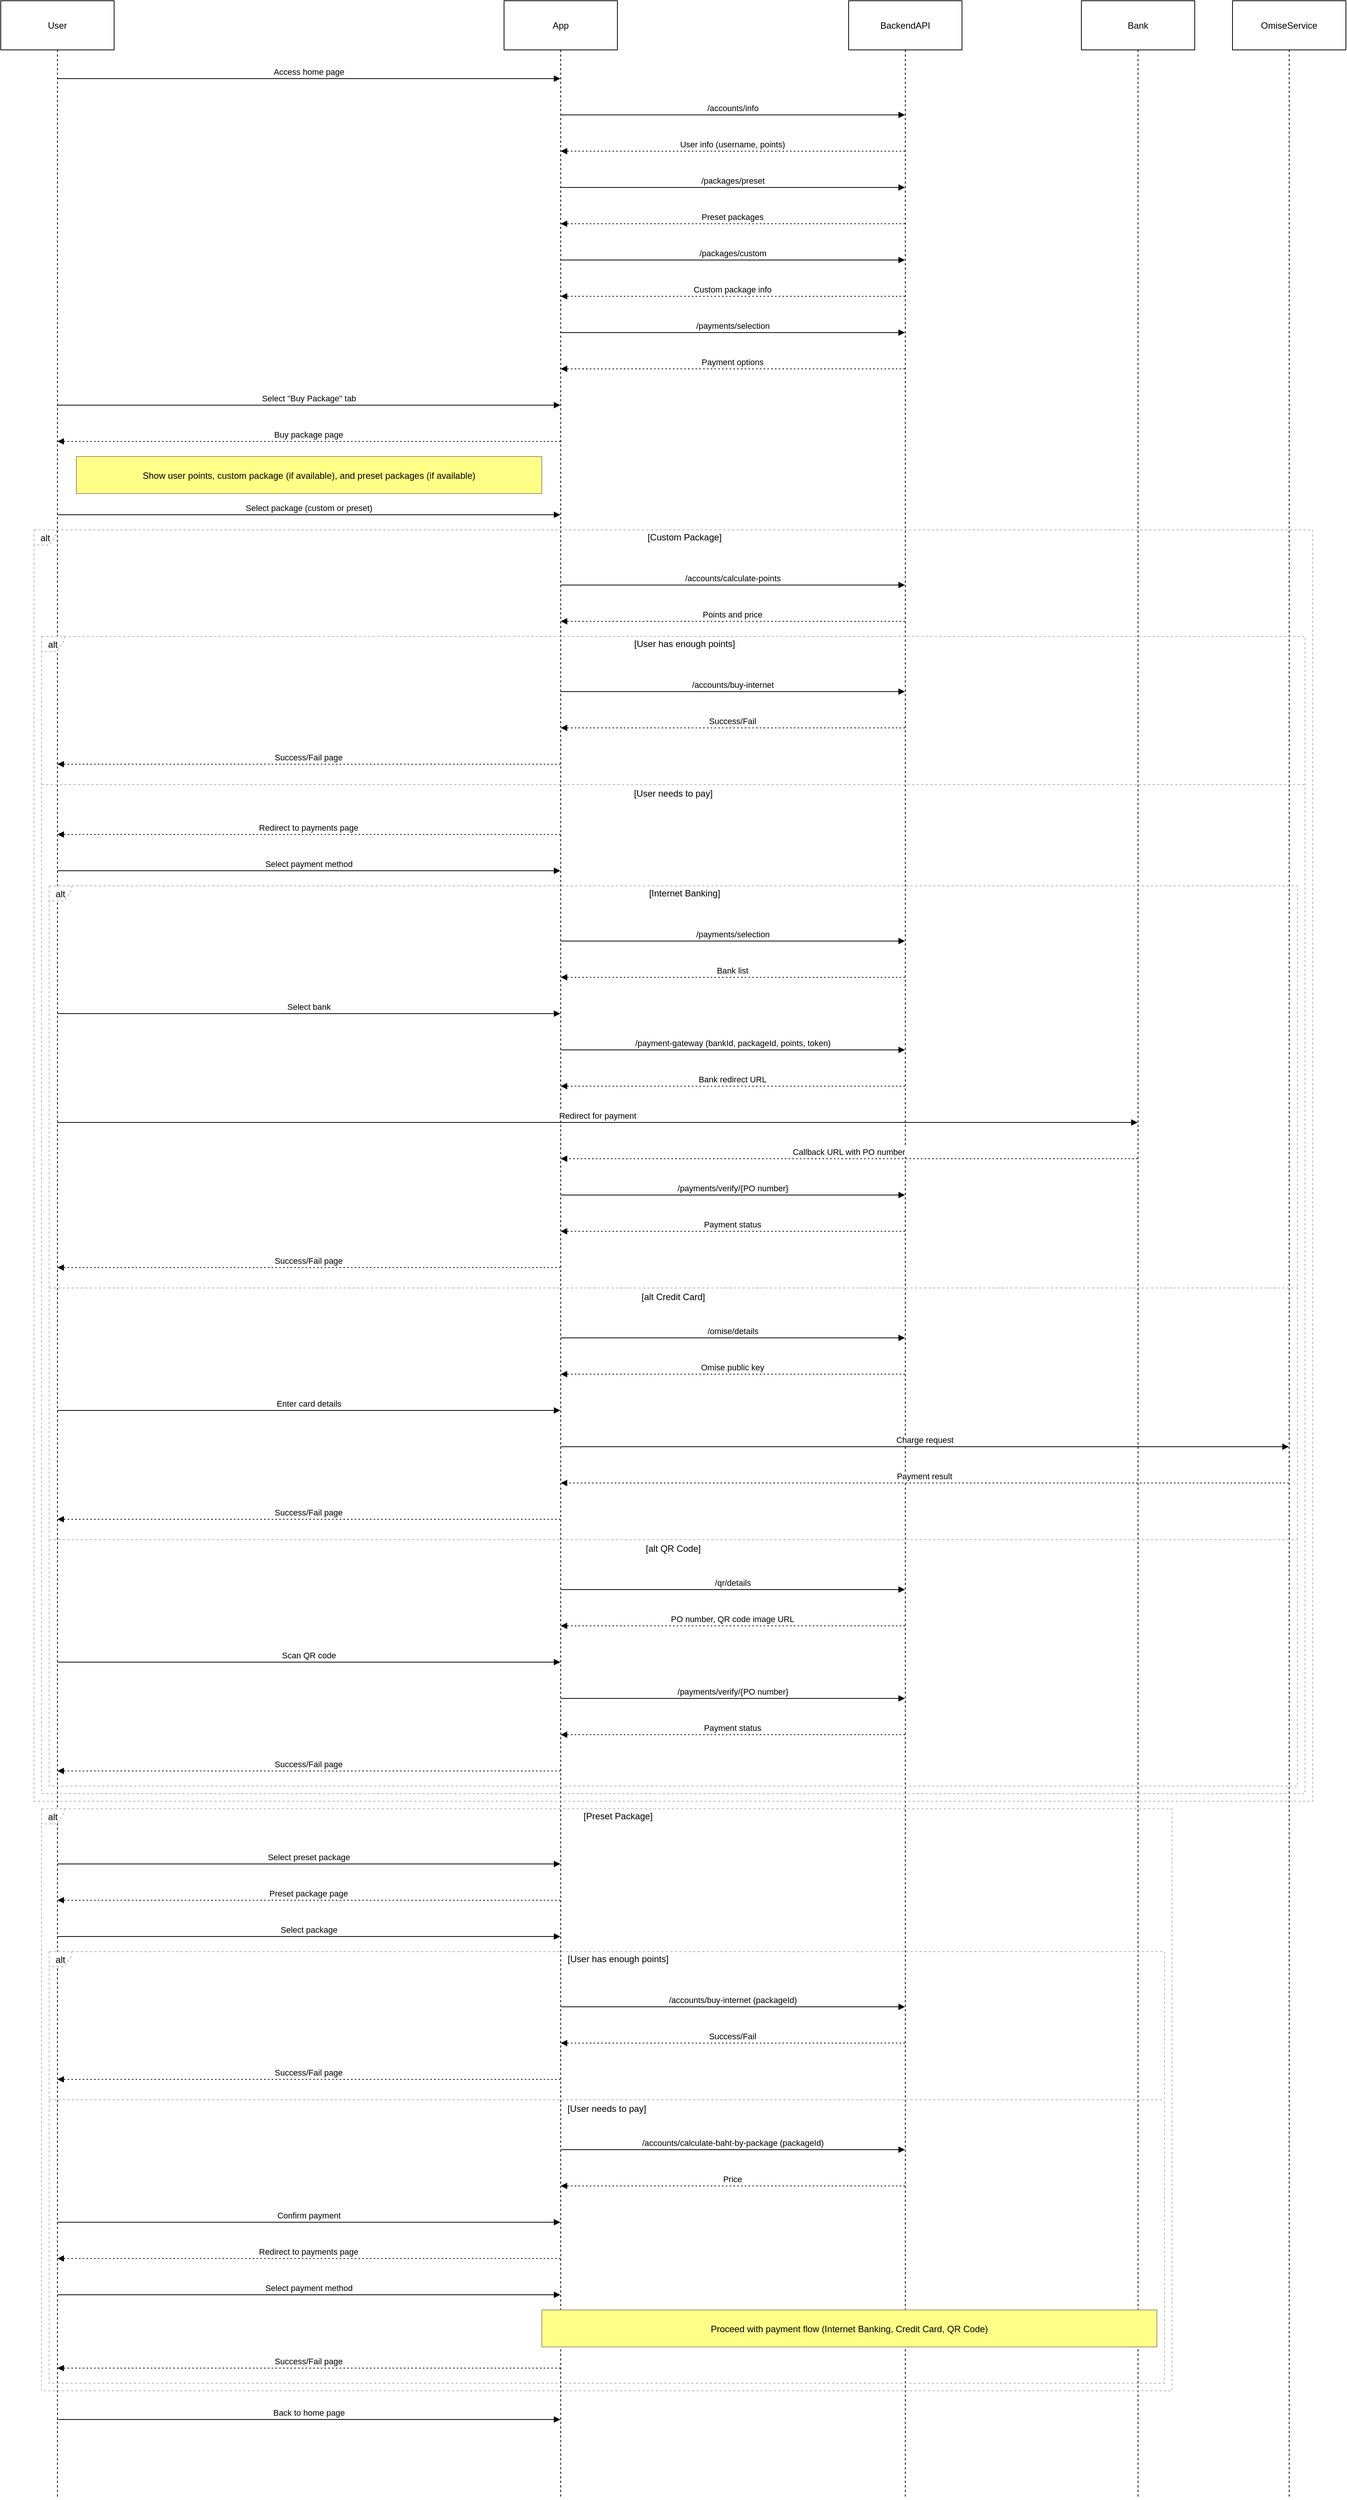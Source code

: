 <mxfile version="24.5.4" type="github">
  <diagram name="Page-1" id="KnThxhG99cjD2mGlex-I">
    <mxGraphModel dx="1706" dy="766" grid="1" gridSize="10" guides="1" tooltips="1" connect="1" arrows="1" fold="1" page="1" pageScale="1" pageWidth="850" pageHeight="1100" math="0" shadow="0">
      <root>
        <mxCell id="0" />
        <mxCell id="1" parent="0" />
        <mxCell id="pV6QiHmMslMsgFd1vRcu-1" value="User" style="shape=umlLifeline;perimeter=lifelinePerimeter;whiteSpace=wrap;container=1;dropTarget=0;collapsible=0;recursiveResize=0;outlineConnect=0;portConstraint=eastwest;newEdgeStyle={&quot;edgeStyle&quot;:&quot;elbowEdgeStyle&quot;,&quot;elbow&quot;:&quot;vertical&quot;,&quot;curved&quot;:0,&quot;rounded&quot;:0};size=65;" vertex="1" parent="1">
          <mxGeometry x="20" y="20" width="150" height="3305" as="geometry" />
        </mxCell>
        <mxCell id="pV6QiHmMslMsgFd1vRcu-2" value="App" style="shape=umlLifeline;perimeter=lifelinePerimeter;whiteSpace=wrap;container=1;dropTarget=0;collapsible=0;recursiveResize=0;outlineConnect=0;portConstraint=eastwest;newEdgeStyle={&quot;edgeStyle&quot;:&quot;elbowEdgeStyle&quot;,&quot;elbow&quot;:&quot;vertical&quot;,&quot;curved&quot;:0,&quot;rounded&quot;:0};size=65;" vertex="1" parent="1">
          <mxGeometry x="686" y="20" width="150" height="3305" as="geometry" />
        </mxCell>
        <mxCell id="pV6QiHmMslMsgFd1vRcu-3" value="BackendAPI" style="shape=umlLifeline;perimeter=lifelinePerimeter;whiteSpace=wrap;container=1;dropTarget=0;collapsible=0;recursiveResize=0;outlineConnect=0;portConstraint=eastwest;newEdgeStyle={&quot;edgeStyle&quot;:&quot;elbowEdgeStyle&quot;,&quot;elbow&quot;:&quot;vertical&quot;,&quot;curved&quot;:0,&quot;rounded&quot;:0};size=65;" vertex="1" parent="1">
          <mxGeometry x="1142" y="20" width="150" height="3305" as="geometry" />
        </mxCell>
        <mxCell id="pV6QiHmMslMsgFd1vRcu-4" value="Bank" style="shape=umlLifeline;perimeter=lifelinePerimeter;whiteSpace=wrap;container=1;dropTarget=0;collapsible=0;recursiveResize=0;outlineConnect=0;portConstraint=eastwest;newEdgeStyle={&quot;edgeStyle&quot;:&quot;elbowEdgeStyle&quot;,&quot;elbow&quot;:&quot;vertical&quot;,&quot;curved&quot;:0,&quot;rounded&quot;:0};size=65;" vertex="1" parent="1">
          <mxGeometry x="1450" y="20" width="150" height="3305" as="geometry" />
        </mxCell>
        <mxCell id="pV6QiHmMslMsgFd1vRcu-5" value="OmiseService" style="shape=umlLifeline;perimeter=lifelinePerimeter;whiteSpace=wrap;container=1;dropTarget=0;collapsible=0;recursiveResize=0;outlineConnect=0;portConstraint=eastwest;newEdgeStyle={&quot;edgeStyle&quot;:&quot;elbowEdgeStyle&quot;,&quot;elbow&quot;:&quot;vertical&quot;,&quot;curved&quot;:0,&quot;rounded&quot;:0};size=65;" vertex="1" parent="1">
          <mxGeometry x="1650" y="20" width="150" height="3305" as="geometry" />
        </mxCell>
        <mxCell id="pV6QiHmMslMsgFd1vRcu-6" value="alt" style="shape=umlFrame;dashed=1;pointerEvents=0;dropTarget=0;strokeColor=#B3B3B3;height=20;width=30" vertex="1" parent="1">
          <mxGeometry x="84" y="1191" width="1652" height="1191" as="geometry" />
        </mxCell>
        <mxCell id="pV6QiHmMslMsgFd1vRcu-7" value="[Internet Banking]" style="text;strokeColor=none;fillColor=none;align=center;verticalAlign=middle;whiteSpace=wrap;" vertex="1" parent="pV6QiHmMslMsgFd1vRcu-6">
          <mxGeometry x="30" width="1622" height="20" as="geometry" />
        </mxCell>
        <mxCell id="pV6QiHmMslMsgFd1vRcu-8" value="[alt Credit Card]" style="shape=line;dashed=1;whiteSpace=wrap;verticalAlign=top;labelPosition=center;verticalLabelPosition=middle;align=center;strokeColor=#B3B3B3;" vertex="1" parent="pV6QiHmMslMsgFd1vRcu-6">
          <mxGeometry y="530" width="1652" height="4" as="geometry" />
        </mxCell>
        <mxCell id="pV6QiHmMslMsgFd1vRcu-9" value="[alt QR Code]" style="shape=line;dashed=1;whiteSpace=wrap;verticalAlign=top;labelPosition=center;verticalLabelPosition=middle;align=center;strokeColor=#B3B3B3;" vertex="1" parent="pV6QiHmMslMsgFd1vRcu-6">
          <mxGeometry y="863" width="1652" height="4" as="geometry" />
        </mxCell>
        <mxCell id="pV6QiHmMslMsgFd1vRcu-10" value="alt" style="shape=umlFrame;dashed=1;pointerEvents=0;dropTarget=0;strokeColor=#B3B3B3;height=20;width=30" vertex="1" parent="1">
          <mxGeometry x="74" y="861" width="1672" height="1531" as="geometry" />
        </mxCell>
        <mxCell id="pV6QiHmMslMsgFd1vRcu-11" value="[User has enough points]" style="text;strokeColor=none;fillColor=none;align=center;verticalAlign=middle;whiteSpace=wrap;" vertex="1" parent="pV6QiHmMslMsgFd1vRcu-10">
          <mxGeometry x="30" width="1642" height="20" as="geometry" />
        </mxCell>
        <mxCell id="pV6QiHmMslMsgFd1vRcu-12" value="[User needs to pay]" style="shape=line;dashed=1;whiteSpace=wrap;verticalAlign=top;labelPosition=center;verticalLabelPosition=middle;align=center;strokeColor=#B3B3B3;" vertex="1" parent="pV6QiHmMslMsgFd1vRcu-10">
          <mxGeometry y="194" width="1672" height="4" as="geometry" />
        </mxCell>
        <mxCell id="pV6QiHmMslMsgFd1vRcu-13" value="alt" style="shape=umlFrame;dashed=1;pointerEvents=0;dropTarget=0;strokeColor=#B3B3B3;height=20;width=30" vertex="1" parent="1">
          <mxGeometry x="64" y="720" width="1692" height="1682" as="geometry" />
        </mxCell>
        <mxCell id="pV6QiHmMslMsgFd1vRcu-14" value="[Custom Package]" style="text;strokeColor=none;fillColor=none;align=center;verticalAlign=middle;whiteSpace=wrap;" vertex="1" parent="pV6QiHmMslMsgFd1vRcu-13">
          <mxGeometry x="30" width="1662" height="20" as="geometry" />
        </mxCell>
        <mxCell id="pV6QiHmMslMsgFd1vRcu-15" value="alt" style="shape=umlFrame;dashed=1;pointerEvents=0;dropTarget=0;strokeColor=#B3B3B3;height=20;width=30" vertex="1" parent="1">
          <mxGeometry x="84" y="2601" width="1476" height="571" as="geometry" />
        </mxCell>
        <mxCell id="pV6QiHmMslMsgFd1vRcu-16" value="[User has enough points]" style="text;strokeColor=none;fillColor=none;align=center;verticalAlign=middle;whiteSpace=wrap;" vertex="1" parent="pV6QiHmMslMsgFd1vRcu-15">
          <mxGeometry x="30" width="1446" height="20" as="geometry" />
        </mxCell>
        <mxCell id="pV6QiHmMslMsgFd1vRcu-17" value="[User needs to pay]" style="shape=line;dashed=1;whiteSpace=wrap;verticalAlign=top;labelPosition=center;verticalLabelPosition=middle;align=center;strokeColor=#B3B3B3;" vertex="1" parent="pV6QiHmMslMsgFd1vRcu-15">
          <mxGeometry y="194" width="1476" height="4" as="geometry" />
        </mxCell>
        <mxCell id="pV6QiHmMslMsgFd1vRcu-18" value="alt" style="shape=umlFrame;dashed=1;pointerEvents=0;dropTarget=0;strokeColor=#B3B3B3;height=20;width=30" vertex="1" parent="1">
          <mxGeometry x="74" y="2412" width="1496" height="770" as="geometry" />
        </mxCell>
        <mxCell id="pV6QiHmMslMsgFd1vRcu-19" value="[Preset Package]" style="text;strokeColor=none;fillColor=none;align=center;verticalAlign=middle;whiteSpace=wrap;" vertex="1" parent="pV6QiHmMslMsgFd1vRcu-18">
          <mxGeometry x="30" width="1466" height="20" as="geometry" />
        </mxCell>
        <mxCell id="pV6QiHmMslMsgFd1vRcu-20" value="Access home page" style="verticalAlign=bottom;endArrow=block;edgeStyle=elbowEdgeStyle;elbow=vertical;curved=0;rounded=0;" edge="1" parent="1" source="pV6QiHmMslMsgFd1vRcu-1" target="pV6QiHmMslMsgFd1vRcu-2">
          <mxGeometry relative="1" as="geometry">
            <Array as="points">
              <mxPoint x="437" y="123" />
            </Array>
          </mxGeometry>
        </mxCell>
        <mxCell id="pV6QiHmMslMsgFd1vRcu-21" value="/accounts/info" style="verticalAlign=bottom;endArrow=block;edgeStyle=elbowEdgeStyle;elbow=vertical;curved=0;rounded=0;" edge="1" parent="1" source="pV6QiHmMslMsgFd1vRcu-2" target="pV6QiHmMslMsgFd1vRcu-3">
          <mxGeometry relative="1" as="geometry">
            <Array as="points">
              <mxPoint x="998" y="171" />
            </Array>
          </mxGeometry>
        </mxCell>
        <mxCell id="pV6QiHmMslMsgFd1vRcu-22" value="User info (username, points)" style="verticalAlign=bottom;endArrow=block;edgeStyle=elbowEdgeStyle;elbow=vertical;curved=0;rounded=0;dashed=1;dashPattern=2 3;" edge="1" parent="1" source="pV6QiHmMslMsgFd1vRcu-3" target="pV6QiHmMslMsgFd1vRcu-2">
          <mxGeometry relative="1" as="geometry">
            <Array as="points">
              <mxPoint x="1001" y="219" />
            </Array>
          </mxGeometry>
        </mxCell>
        <mxCell id="pV6QiHmMslMsgFd1vRcu-23" value="/packages/preset" style="verticalAlign=bottom;endArrow=block;edgeStyle=elbowEdgeStyle;elbow=vertical;curved=0;rounded=0;" edge="1" parent="1" source="pV6QiHmMslMsgFd1vRcu-2" target="pV6QiHmMslMsgFd1vRcu-3">
          <mxGeometry relative="1" as="geometry">
            <Array as="points">
              <mxPoint x="998" y="267" />
            </Array>
          </mxGeometry>
        </mxCell>
        <mxCell id="pV6QiHmMslMsgFd1vRcu-24" value="Preset packages" style="verticalAlign=bottom;endArrow=block;edgeStyle=elbowEdgeStyle;elbow=vertical;curved=0;rounded=0;dashed=1;dashPattern=2 3;" edge="1" parent="1" source="pV6QiHmMslMsgFd1vRcu-3" target="pV6QiHmMslMsgFd1vRcu-2">
          <mxGeometry relative="1" as="geometry">
            <Array as="points">
              <mxPoint x="1001" y="315" />
            </Array>
          </mxGeometry>
        </mxCell>
        <mxCell id="pV6QiHmMslMsgFd1vRcu-25" value="/packages/custom" style="verticalAlign=bottom;endArrow=block;edgeStyle=elbowEdgeStyle;elbow=vertical;curved=0;rounded=0;" edge="1" parent="1" source="pV6QiHmMslMsgFd1vRcu-2" target="pV6QiHmMslMsgFd1vRcu-3">
          <mxGeometry relative="1" as="geometry">
            <Array as="points">
              <mxPoint x="998" y="363" />
            </Array>
          </mxGeometry>
        </mxCell>
        <mxCell id="pV6QiHmMslMsgFd1vRcu-26" value="Custom package info" style="verticalAlign=bottom;endArrow=block;edgeStyle=elbowEdgeStyle;elbow=vertical;curved=0;rounded=0;dashed=1;dashPattern=2 3;" edge="1" parent="1" source="pV6QiHmMslMsgFd1vRcu-3" target="pV6QiHmMslMsgFd1vRcu-2">
          <mxGeometry relative="1" as="geometry">
            <Array as="points">
              <mxPoint x="1001" y="411" />
            </Array>
          </mxGeometry>
        </mxCell>
        <mxCell id="pV6QiHmMslMsgFd1vRcu-27" value="/payments/selection" style="verticalAlign=bottom;endArrow=block;edgeStyle=elbowEdgeStyle;elbow=vertical;curved=0;rounded=0;" edge="1" parent="1" source="pV6QiHmMslMsgFd1vRcu-2" target="pV6QiHmMslMsgFd1vRcu-3">
          <mxGeometry relative="1" as="geometry">
            <Array as="points">
              <mxPoint x="998" y="459" />
            </Array>
          </mxGeometry>
        </mxCell>
        <mxCell id="pV6QiHmMslMsgFd1vRcu-28" value="Payment options" style="verticalAlign=bottom;endArrow=block;edgeStyle=elbowEdgeStyle;elbow=vertical;curved=0;rounded=0;dashed=1;dashPattern=2 3;" edge="1" parent="1" source="pV6QiHmMslMsgFd1vRcu-3" target="pV6QiHmMslMsgFd1vRcu-2">
          <mxGeometry relative="1" as="geometry">
            <Array as="points">
              <mxPoint x="1001" y="507" />
            </Array>
          </mxGeometry>
        </mxCell>
        <mxCell id="pV6QiHmMslMsgFd1vRcu-29" value="Select &quot;Buy Package&quot; tab" style="verticalAlign=bottom;endArrow=block;edgeStyle=elbowEdgeStyle;elbow=vertical;curved=0;rounded=0;" edge="1" parent="1" source="pV6QiHmMslMsgFd1vRcu-1" target="pV6QiHmMslMsgFd1vRcu-2">
          <mxGeometry relative="1" as="geometry">
            <Array as="points">
              <mxPoint x="437" y="555" />
            </Array>
          </mxGeometry>
        </mxCell>
        <mxCell id="pV6QiHmMslMsgFd1vRcu-30" value="Buy package page" style="verticalAlign=bottom;endArrow=block;edgeStyle=elbowEdgeStyle;elbow=vertical;curved=0;rounded=0;dashed=1;dashPattern=2 3;" edge="1" parent="1" source="pV6QiHmMslMsgFd1vRcu-2" target="pV6QiHmMslMsgFd1vRcu-1">
          <mxGeometry relative="1" as="geometry">
            <Array as="points">
              <mxPoint x="440" y="603" />
            </Array>
          </mxGeometry>
        </mxCell>
        <mxCell id="pV6QiHmMslMsgFd1vRcu-31" value="Select package (custom or preset)" style="verticalAlign=bottom;endArrow=block;edgeStyle=elbowEdgeStyle;elbow=vertical;curved=0;rounded=0;" edge="1" parent="1" source="pV6QiHmMslMsgFd1vRcu-1" target="pV6QiHmMslMsgFd1vRcu-2">
          <mxGeometry relative="1" as="geometry">
            <Array as="points">
              <mxPoint x="437" y="700" />
            </Array>
          </mxGeometry>
        </mxCell>
        <mxCell id="pV6QiHmMslMsgFd1vRcu-32" value="/accounts/calculate-points" style="verticalAlign=bottom;endArrow=block;edgeStyle=elbowEdgeStyle;elbow=vertical;curved=0;rounded=0;" edge="1" parent="1" source="pV6QiHmMslMsgFd1vRcu-2" target="pV6QiHmMslMsgFd1vRcu-3">
          <mxGeometry relative="1" as="geometry">
            <Array as="points">
              <mxPoint x="998" y="793" />
            </Array>
          </mxGeometry>
        </mxCell>
        <mxCell id="pV6QiHmMslMsgFd1vRcu-33" value="Points and price" style="verticalAlign=bottom;endArrow=block;edgeStyle=elbowEdgeStyle;elbow=vertical;curved=0;rounded=0;dashed=1;dashPattern=2 3;" edge="1" parent="1" source="pV6QiHmMslMsgFd1vRcu-3" target="pV6QiHmMslMsgFd1vRcu-2">
          <mxGeometry relative="1" as="geometry">
            <Array as="points">
              <mxPoint x="1001" y="841" />
            </Array>
          </mxGeometry>
        </mxCell>
        <mxCell id="pV6QiHmMslMsgFd1vRcu-34" value="/accounts/buy-internet" style="verticalAlign=bottom;endArrow=block;edgeStyle=elbowEdgeStyle;elbow=vertical;curved=0;rounded=0;" edge="1" parent="1" source="pV6QiHmMslMsgFd1vRcu-2" target="pV6QiHmMslMsgFd1vRcu-3">
          <mxGeometry relative="1" as="geometry">
            <Array as="points">
              <mxPoint x="998" y="934" />
            </Array>
          </mxGeometry>
        </mxCell>
        <mxCell id="pV6QiHmMslMsgFd1vRcu-35" value="Success/Fail" style="verticalAlign=bottom;endArrow=block;edgeStyle=elbowEdgeStyle;elbow=vertical;curved=0;rounded=0;dashed=1;dashPattern=2 3;" edge="1" parent="1" source="pV6QiHmMslMsgFd1vRcu-3" target="pV6QiHmMslMsgFd1vRcu-2">
          <mxGeometry relative="1" as="geometry">
            <Array as="points">
              <mxPoint x="1001" y="982" />
            </Array>
          </mxGeometry>
        </mxCell>
        <mxCell id="pV6QiHmMslMsgFd1vRcu-36" value="Success/Fail page" style="verticalAlign=bottom;endArrow=block;edgeStyle=elbowEdgeStyle;elbow=vertical;curved=0;rounded=0;dashed=1;dashPattern=2 3;" edge="1" parent="1" source="pV6QiHmMslMsgFd1vRcu-2" target="pV6QiHmMslMsgFd1vRcu-1">
          <mxGeometry relative="1" as="geometry">
            <Array as="points">
              <mxPoint x="440" y="1030" />
            </Array>
          </mxGeometry>
        </mxCell>
        <mxCell id="pV6QiHmMslMsgFd1vRcu-37" value="Redirect to payments page" style="verticalAlign=bottom;endArrow=block;edgeStyle=elbowEdgeStyle;elbow=vertical;curved=0;rounded=0;dashed=1;dashPattern=2 3;" edge="1" parent="1" source="pV6QiHmMslMsgFd1vRcu-2" target="pV6QiHmMslMsgFd1vRcu-1">
          <mxGeometry relative="1" as="geometry">
            <Array as="points">
              <mxPoint x="440" y="1123" />
            </Array>
          </mxGeometry>
        </mxCell>
        <mxCell id="pV6QiHmMslMsgFd1vRcu-38" value="Select payment method" style="verticalAlign=bottom;endArrow=block;edgeStyle=elbowEdgeStyle;elbow=vertical;curved=0;rounded=0;" edge="1" parent="1" source="pV6QiHmMslMsgFd1vRcu-1" target="pV6QiHmMslMsgFd1vRcu-2">
          <mxGeometry relative="1" as="geometry">
            <Array as="points">
              <mxPoint x="437" y="1171" />
            </Array>
          </mxGeometry>
        </mxCell>
        <mxCell id="pV6QiHmMslMsgFd1vRcu-39" value="/payments/selection" style="verticalAlign=bottom;endArrow=block;edgeStyle=elbowEdgeStyle;elbow=vertical;curved=0;rounded=0;" edge="1" parent="1" source="pV6QiHmMslMsgFd1vRcu-2" target="pV6QiHmMslMsgFd1vRcu-3">
          <mxGeometry relative="1" as="geometry">
            <Array as="points">
              <mxPoint x="998" y="1264" />
            </Array>
          </mxGeometry>
        </mxCell>
        <mxCell id="pV6QiHmMslMsgFd1vRcu-40" value="Bank list" style="verticalAlign=bottom;endArrow=block;edgeStyle=elbowEdgeStyle;elbow=vertical;curved=0;rounded=0;dashed=1;dashPattern=2 3;" edge="1" parent="1" source="pV6QiHmMslMsgFd1vRcu-3" target="pV6QiHmMslMsgFd1vRcu-2">
          <mxGeometry relative="1" as="geometry">
            <Array as="points">
              <mxPoint x="1001" y="1312" />
            </Array>
          </mxGeometry>
        </mxCell>
        <mxCell id="pV6QiHmMslMsgFd1vRcu-41" value="Select bank" style="verticalAlign=bottom;endArrow=block;edgeStyle=elbowEdgeStyle;elbow=vertical;curved=0;rounded=0;" edge="1" parent="1" source="pV6QiHmMslMsgFd1vRcu-1" target="pV6QiHmMslMsgFd1vRcu-2">
          <mxGeometry relative="1" as="geometry">
            <Array as="points">
              <mxPoint x="437" y="1360" />
            </Array>
          </mxGeometry>
        </mxCell>
        <mxCell id="pV6QiHmMslMsgFd1vRcu-42" value="/payment-gateway (bankId, packageId, points, token)" style="verticalAlign=bottom;endArrow=block;edgeStyle=elbowEdgeStyle;elbow=vertical;curved=0;rounded=0;" edge="1" parent="1" source="pV6QiHmMslMsgFd1vRcu-2" target="pV6QiHmMslMsgFd1vRcu-3">
          <mxGeometry relative="1" as="geometry">
            <Array as="points">
              <mxPoint x="998" y="1408" />
            </Array>
          </mxGeometry>
        </mxCell>
        <mxCell id="pV6QiHmMslMsgFd1vRcu-43" value="Bank redirect URL" style="verticalAlign=bottom;endArrow=block;edgeStyle=elbowEdgeStyle;elbow=vertical;curved=0;rounded=0;dashed=1;dashPattern=2 3;" edge="1" parent="1" source="pV6QiHmMslMsgFd1vRcu-3" target="pV6QiHmMslMsgFd1vRcu-2">
          <mxGeometry relative="1" as="geometry">
            <Array as="points">
              <mxPoint x="1001" y="1456" />
            </Array>
          </mxGeometry>
        </mxCell>
        <mxCell id="pV6QiHmMslMsgFd1vRcu-44" value="Redirect for payment" style="verticalAlign=bottom;endArrow=block;edgeStyle=elbowEdgeStyle;elbow=vertical;curved=0;rounded=0;" edge="1" parent="1" source="pV6QiHmMslMsgFd1vRcu-1" target="pV6QiHmMslMsgFd1vRcu-4">
          <mxGeometry relative="1" as="geometry">
            <Array as="points">
              <mxPoint x="819" y="1504" />
            </Array>
          </mxGeometry>
        </mxCell>
        <mxCell id="pV6QiHmMslMsgFd1vRcu-45" value="Callback URL with PO number" style="verticalAlign=bottom;endArrow=block;edgeStyle=elbowEdgeStyle;elbow=vertical;curved=0;rounded=0;dashed=1;dashPattern=2 3;" edge="1" parent="1" source="pV6QiHmMslMsgFd1vRcu-4" target="pV6QiHmMslMsgFd1vRcu-2">
          <mxGeometry relative="1" as="geometry">
            <Array as="points">
              <mxPoint x="1155" y="1552" />
            </Array>
          </mxGeometry>
        </mxCell>
        <mxCell id="pV6QiHmMslMsgFd1vRcu-46" value="/payments/verify/{PO number}" style="verticalAlign=bottom;endArrow=block;edgeStyle=elbowEdgeStyle;elbow=vertical;curved=0;rounded=0;" edge="1" parent="1" source="pV6QiHmMslMsgFd1vRcu-2" target="pV6QiHmMslMsgFd1vRcu-3">
          <mxGeometry relative="1" as="geometry">
            <Array as="points">
              <mxPoint x="998" y="1600" />
            </Array>
          </mxGeometry>
        </mxCell>
        <mxCell id="pV6QiHmMslMsgFd1vRcu-47" value="Payment status" style="verticalAlign=bottom;endArrow=block;edgeStyle=elbowEdgeStyle;elbow=vertical;curved=0;rounded=0;dashed=1;dashPattern=2 3;" edge="1" parent="1" source="pV6QiHmMslMsgFd1vRcu-3" target="pV6QiHmMslMsgFd1vRcu-2">
          <mxGeometry relative="1" as="geometry">
            <Array as="points">
              <mxPoint x="1001" y="1648" />
            </Array>
          </mxGeometry>
        </mxCell>
        <mxCell id="pV6QiHmMslMsgFd1vRcu-48" value="Success/Fail page" style="verticalAlign=bottom;endArrow=block;edgeStyle=elbowEdgeStyle;elbow=vertical;curved=0;rounded=0;dashed=1;dashPattern=2 3;" edge="1" parent="1" source="pV6QiHmMslMsgFd1vRcu-2" target="pV6QiHmMslMsgFd1vRcu-1">
          <mxGeometry relative="1" as="geometry">
            <Array as="points">
              <mxPoint x="440" y="1696" />
            </Array>
          </mxGeometry>
        </mxCell>
        <mxCell id="pV6QiHmMslMsgFd1vRcu-49" value="/omise/details" style="verticalAlign=bottom;endArrow=block;edgeStyle=elbowEdgeStyle;elbow=vertical;curved=0;rounded=0;" edge="1" parent="1" source="pV6QiHmMslMsgFd1vRcu-2" target="pV6QiHmMslMsgFd1vRcu-3">
          <mxGeometry relative="1" as="geometry">
            <Array as="points">
              <mxPoint x="998" y="1789" />
            </Array>
          </mxGeometry>
        </mxCell>
        <mxCell id="pV6QiHmMslMsgFd1vRcu-50" value="Omise public key" style="verticalAlign=bottom;endArrow=block;edgeStyle=elbowEdgeStyle;elbow=vertical;curved=0;rounded=0;dashed=1;dashPattern=2 3;" edge="1" parent="1" source="pV6QiHmMslMsgFd1vRcu-3" target="pV6QiHmMslMsgFd1vRcu-2">
          <mxGeometry relative="1" as="geometry">
            <Array as="points">
              <mxPoint x="1001" y="1837" />
            </Array>
          </mxGeometry>
        </mxCell>
        <mxCell id="pV6QiHmMslMsgFd1vRcu-51" value="Enter card details" style="verticalAlign=bottom;endArrow=block;edgeStyle=elbowEdgeStyle;elbow=vertical;curved=0;rounded=0;" edge="1" parent="1" source="pV6QiHmMslMsgFd1vRcu-1" target="pV6QiHmMslMsgFd1vRcu-2">
          <mxGeometry relative="1" as="geometry">
            <Array as="points">
              <mxPoint x="437" y="1885" />
            </Array>
          </mxGeometry>
        </mxCell>
        <mxCell id="pV6QiHmMslMsgFd1vRcu-52" value="Charge request" style="verticalAlign=bottom;endArrow=block;edgeStyle=elbowEdgeStyle;elbow=vertical;curved=0;rounded=0;" edge="1" parent="1" source="pV6QiHmMslMsgFd1vRcu-2" target="pV6QiHmMslMsgFd1vRcu-5">
          <mxGeometry relative="1" as="geometry">
            <Array as="points">
              <mxPoint x="1252" y="1933" />
            </Array>
          </mxGeometry>
        </mxCell>
        <mxCell id="pV6QiHmMslMsgFd1vRcu-53" value="Payment result" style="verticalAlign=bottom;endArrow=block;edgeStyle=elbowEdgeStyle;elbow=vertical;curved=0;rounded=0;dashed=1;dashPattern=2 3;" edge="1" parent="1" source="pV6QiHmMslMsgFd1vRcu-5" target="pV6QiHmMslMsgFd1vRcu-2">
          <mxGeometry relative="1" as="geometry">
            <Array as="points">
              <mxPoint x="1255" y="1981" />
            </Array>
          </mxGeometry>
        </mxCell>
        <mxCell id="pV6QiHmMslMsgFd1vRcu-54" value="Success/Fail page" style="verticalAlign=bottom;endArrow=block;edgeStyle=elbowEdgeStyle;elbow=vertical;curved=0;rounded=0;dashed=1;dashPattern=2 3;" edge="1" parent="1" source="pV6QiHmMslMsgFd1vRcu-2" target="pV6QiHmMslMsgFd1vRcu-1">
          <mxGeometry relative="1" as="geometry">
            <Array as="points">
              <mxPoint x="440" y="2029" />
            </Array>
          </mxGeometry>
        </mxCell>
        <mxCell id="pV6QiHmMslMsgFd1vRcu-55" value="/qr/details" style="verticalAlign=bottom;endArrow=block;edgeStyle=elbowEdgeStyle;elbow=vertical;curved=0;rounded=0;" edge="1" parent="1" source="pV6QiHmMslMsgFd1vRcu-2" target="pV6QiHmMslMsgFd1vRcu-3">
          <mxGeometry relative="1" as="geometry">
            <Array as="points">
              <mxPoint x="998" y="2122" />
            </Array>
          </mxGeometry>
        </mxCell>
        <mxCell id="pV6QiHmMslMsgFd1vRcu-56" value="PO number, QR code image URL" style="verticalAlign=bottom;endArrow=block;edgeStyle=elbowEdgeStyle;elbow=vertical;curved=0;rounded=0;dashed=1;dashPattern=2 3;" edge="1" parent="1" source="pV6QiHmMslMsgFd1vRcu-3" target="pV6QiHmMslMsgFd1vRcu-2">
          <mxGeometry relative="1" as="geometry">
            <Array as="points">
              <mxPoint x="1001" y="2170" />
            </Array>
          </mxGeometry>
        </mxCell>
        <mxCell id="pV6QiHmMslMsgFd1vRcu-57" value="Scan QR code" style="verticalAlign=bottom;endArrow=block;edgeStyle=elbowEdgeStyle;elbow=vertical;curved=0;rounded=0;" edge="1" parent="1" source="pV6QiHmMslMsgFd1vRcu-1" target="pV6QiHmMslMsgFd1vRcu-2">
          <mxGeometry relative="1" as="geometry">
            <Array as="points">
              <mxPoint x="437" y="2218" />
            </Array>
          </mxGeometry>
        </mxCell>
        <mxCell id="pV6QiHmMslMsgFd1vRcu-58" value="/payments/verify/{PO number}" style="verticalAlign=bottom;endArrow=block;edgeStyle=elbowEdgeStyle;elbow=vertical;curved=0;rounded=0;" edge="1" parent="1" source="pV6QiHmMslMsgFd1vRcu-2" target="pV6QiHmMslMsgFd1vRcu-3">
          <mxGeometry relative="1" as="geometry">
            <Array as="points">
              <mxPoint x="998" y="2266" />
            </Array>
          </mxGeometry>
        </mxCell>
        <mxCell id="pV6QiHmMslMsgFd1vRcu-59" value="Payment status" style="verticalAlign=bottom;endArrow=block;edgeStyle=elbowEdgeStyle;elbow=vertical;curved=0;rounded=0;dashed=1;dashPattern=2 3;" edge="1" parent="1" source="pV6QiHmMslMsgFd1vRcu-3" target="pV6QiHmMslMsgFd1vRcu-2">
          <mxGeometry relative="1" as="geometry">
            <Array as="points">
              <mxPoint x="1001" y="2314" />
            </Array>
          </mxGeometry>
        </mxCell>
        <mxCell id="pV6QiHmMslMsgFd1vRcu-60" value="Success/Fail page" style="verticalAlign=bottom;endArrow=block;edgeStyle=elbowEdgeStyle;elbow=vertical;curved=0;rounded=0;dashed=1;dashPattern=2 3;" edge="1" parent="1" source="pV6QiHmMslMsgFd1vRcu-2" target="pV6QiHmMslMsgFd1vRcu-1">
          <mxGeometry relative="1" as="geometry">
            <Array as="points">
              <mxPoint x="440" y="2362" />
            </Array>
          </mxGeometry>
        </mxCell>
        <mxCell id="pV6QiHmMslMsgFd1vRcu-61" value="Select preset package" style="verticalAlign=bottom;endArrow=block;edgeStyle=elbowEdgeStyle;elbow=vertical;curved=0;rounded=0;" edge="1" parent="1" source="pV6QiHmMslMsgFd1vRcu-1" target="pV6QiHmMslMsgFd1vRcu-2">
          <mxGeometry relative="1" as="geometry">
            <Array as="points">
              <mxPoint x="437" y="2485" />
            </Array>
          </mxGeometry>
        </mxCell>
        <mxCell id="pV6QiHmMslMsgFd1vRcu-62" value="Preset package page" style="verticalAlign=bottom;endArrow=block;edgeStyle=elbowEdgeStyle;elbow=vertical;curved=0;rounded=0;dashed=1;dashPattern=2 3;" edge="1" parent="1" source="pV6QiHmMslMsgFd1vRcu-2" target="pV6QiHmMslMsgFd1vRcu-1">
          <mxGeometry relative="1" as="geometry">
            <Array as="points">
              <mxPoint x="440" y="2533" />
            </Array>
          </mxGeometry>
        </mxCell>
        <mxCell id="pV6QiHmMslMsgFd1vRcu-63" value="Select package" style="verticalAlign=bottom;endArrow=block;edgeStyle=elbowEdgeStyle;elbow=vertical;curved=0;rounded=0;" edge="1" parent="1" source="pV6QiHmMslMsgFd1vRcu-1" target="pV6QiHmMslMsgFd1vRcu-2">
          <mxGeometry relative="1" as="geometry">
            <Array as="points">
              <mxPoint x="437" y="2581" />
            </Array>
          </mxGeometry>
        </mxCell>
        <mxCell id="pV6QiHmMslMsgFd1vRcu-64" value="/accounts/buy-internet (packageId)" style="verticalAlign=bottom;endArrow=block;edgeStyle=elbowEdgeStyle;elbow=vertical;curved=0;rounded=0;" edge="1" parent="1" source="pV6QiHmMslMsgFd1vRcu-2" target="pV6QiHmMslMsgFd1vRcu-3">
          <mxGeometry relative="1" as="geometry">
            <Array as="points">
              <mxPoint x="998" y="2674" />
            </Array>
          </mxGeometry>
        </mxCell>
        <mxCell id="pV6QiHmMslMsgFd1vRcu-65" value="Success/Fail" style="verticalAlign=bottom;endArrow=block;edgeStyle=elbowEdgeStyle;elbow=vertical;curved=0;rounded=0;dashed=1;dashPattern=2 3;" edge="1" parent="1" source="pV6QiHmMslMsgFd1vRcu-3" target="pV6QiHmMslMsgFd1vRcu-2">
          <mxGeometry relative="1" as="geometry">
            <Array as="points">
              <mxPoint x="1001" y="2722" />
            </Array>
          </mxGeometry>
        </mxCell>
        <mxCell id="pV6QiHmMslMsgFd1vRcu-66" value="Success/Fail page" style="verticalAlign=bottom;endArrow=block;edgeStyle=elbowEdgeStyle;elbow=vertical;curved=0;rounded=0;dashed=1;dashPattern=2 3;" edge="1" parent="1" source="pV6QiHmMslMsgFd1vRcu-2" target="pV6QiHmMslMsgFd1vRcu-1">
          <mxGeometry relative="1" as="geometry">
            <Array as="points">
              <mxPoint x="440" y="2770" />
            </Array>
          </mxGeometry>
        </mxCell>
        <mxCell id="pV6QiHmMslMsgFd1vRcu-67" value="/accounts/calculate-baht-by-package (packageId)" style="verticalAlign=bottom;endArrow=block;edgeStyle=elbowEdgeStyle;elbow=vertical;curved=0;rounded=0;" edge="1" parent="1" source="pV6QiHmMslMsgFd1vRcu-2" target="pV6QiHmMslMsgFd1vRcu-3">
          <mxGeometry relative="1" as="geometry">
            <Array as="points">
              <mxPoint x="998" y="2863" />
            </Array>
          </mxGeometry>
        </mxCell>
        <mxCell id="pV6QiHmMslMsgFd1vRcu-68" value="Price" style="verticalAlign=bottom;endArrow=block;edgeStyle=elbowEdgeStyle;elbow=vertical;curved=0;rounded=0;dashed=1;dashPattern=2 3;" edge="1" parent="1" source="pV6QiHmMslMsgFd1vRcu-3" target="pV6QiHmMslMsgFd1vRcu-2">
          <mxGeometry relative="1" as="geometry">
            <Array as="points">
              <mxPoint x="1001" y="2911" />
            </Array>
          </mxGeometry>
        </mxCell>
        <mxCell id="pV6QiHmMslMsgFd1vRcu-69" value="Confirm payment" style="verticalAlign=bottom;endArrow=block;edgeStyle=elbowEdgeStyle;elbow=vertical;curved=0;rounded=0;" edge="1" parent="1" source="pV6QiHmMslMsgFd1vRcu-1" target="pV6QiHmMslMsgFd1vRcu-2">
          <mxGeometry relative="1" as="geometry">
            <Array as="points">
              <mxPoint x="437" y="2959" />
            </Array>
          </mxGeometry>
        </mxCell>
        <mxCell id="pV6QiHmMslMsgFd1vRcu-70" value="Redirect to payments page" style="verticalAlign=bottom;endArrow=block;edgeStyle=elbowEdgeStyle;elbow=vertical;curved=0;rounded=0;dashed=1;dashPattern=2 3;" edge="1" parent="1" source="pV6QiHmMslMsgFd1vRcu-2" target="pV6QiHmMslMsgFd1vRcu-1">
          <mxGeometry relative="1" as="geometry">
            <Array as="points">
              <mxPoint x="440" y="3007" />
            </Array>
          </mxGeometry>
        </mxCell>
        <mxCell id="pV6QiHmMslMsgFd1vRcu-71" value="Select payment method" style="verticalAlign=bottom;endArrow=block;edgeStyle=elbowEdgeStyle;elbow=vertical;curved=0;rounded=0;" edge="1" parent="1" source="pV6QiHmMslMsgFd1vRcu-1" target="pV6QiHmMslMsgFd1vRcu-2">
          <mxGeometry relative="1" as="geometry">
            <Array as="points">
              <mxPoint x="437" y="3055" />
            </Array>
          </mxGeometry>
        </mxCell>
        <mxCell id="pV6QiHmMslMsgFd1vRcu-72" value="Success/Fail page" style="verticalAlign=bottom;endArrow=block;edgeStyle=elbowEdgeStyle;elbow=vertical;curved=0;rounded=0;dashed=1;dashPattern=2 3;" edge="1" parent="1" source="pV6QiHmMslMsgFd1vRcu-2" target="pV6QiHmMslMsgFd1vRcu-1">
          <mxGeometry relative="1" as="geometry">
            <Array as="points">
              <mxPoint x="440" y="3152" />
            </Array>
          </mxGeometry>
        </mxCell>
        <mxCell id="pV6QiHmMslMsgFd1vRcu-73" value="Back to home page" style="verticalAlign=bottom;endArrow=block;edgeStyle=elbowEdgeStyle;elbow=vertical;curved=0;rounded=0;" edge="1" parent="1" source="pV6QiHmMslMsgFd1vRcu-1" target="pV6QiHmMslMsgFd1vRcu-2">
          <mxGeometry relative="1" as="geometry">
            <Array as="points">
              <mxPoint x="437" y="3220" />
            </Array>
          </mxGeometry>
        </mxCell>
        <mxCell id="pV6QiHmMslMsgFd1vRcu-74" value="Show user points, custom package (if available), and preset packages (if available)" style="fillColor=#ffff88;strokeColor=#9E916F;" vertex="1" parent="1">
          <mxGeometry x="120" y="623" width="616" height="49" as="geometry" />
        </mxCell>
        <mxCell id="pV6QiHmMslMsgFd1vRcu-75" value="Proceed with payment flow (Internet Banking, Credit Card, QR Code)" style="fillColor=#ffff88;strokeColor=#9E916F;" vertex="1" parent="1">
          <mxGeometry x="736" y="3075" width="814" height="49" as="geometry" />
        </mxCell>
      </root>
    </mxGraphModel>
  </diagram>
</mxfile>

